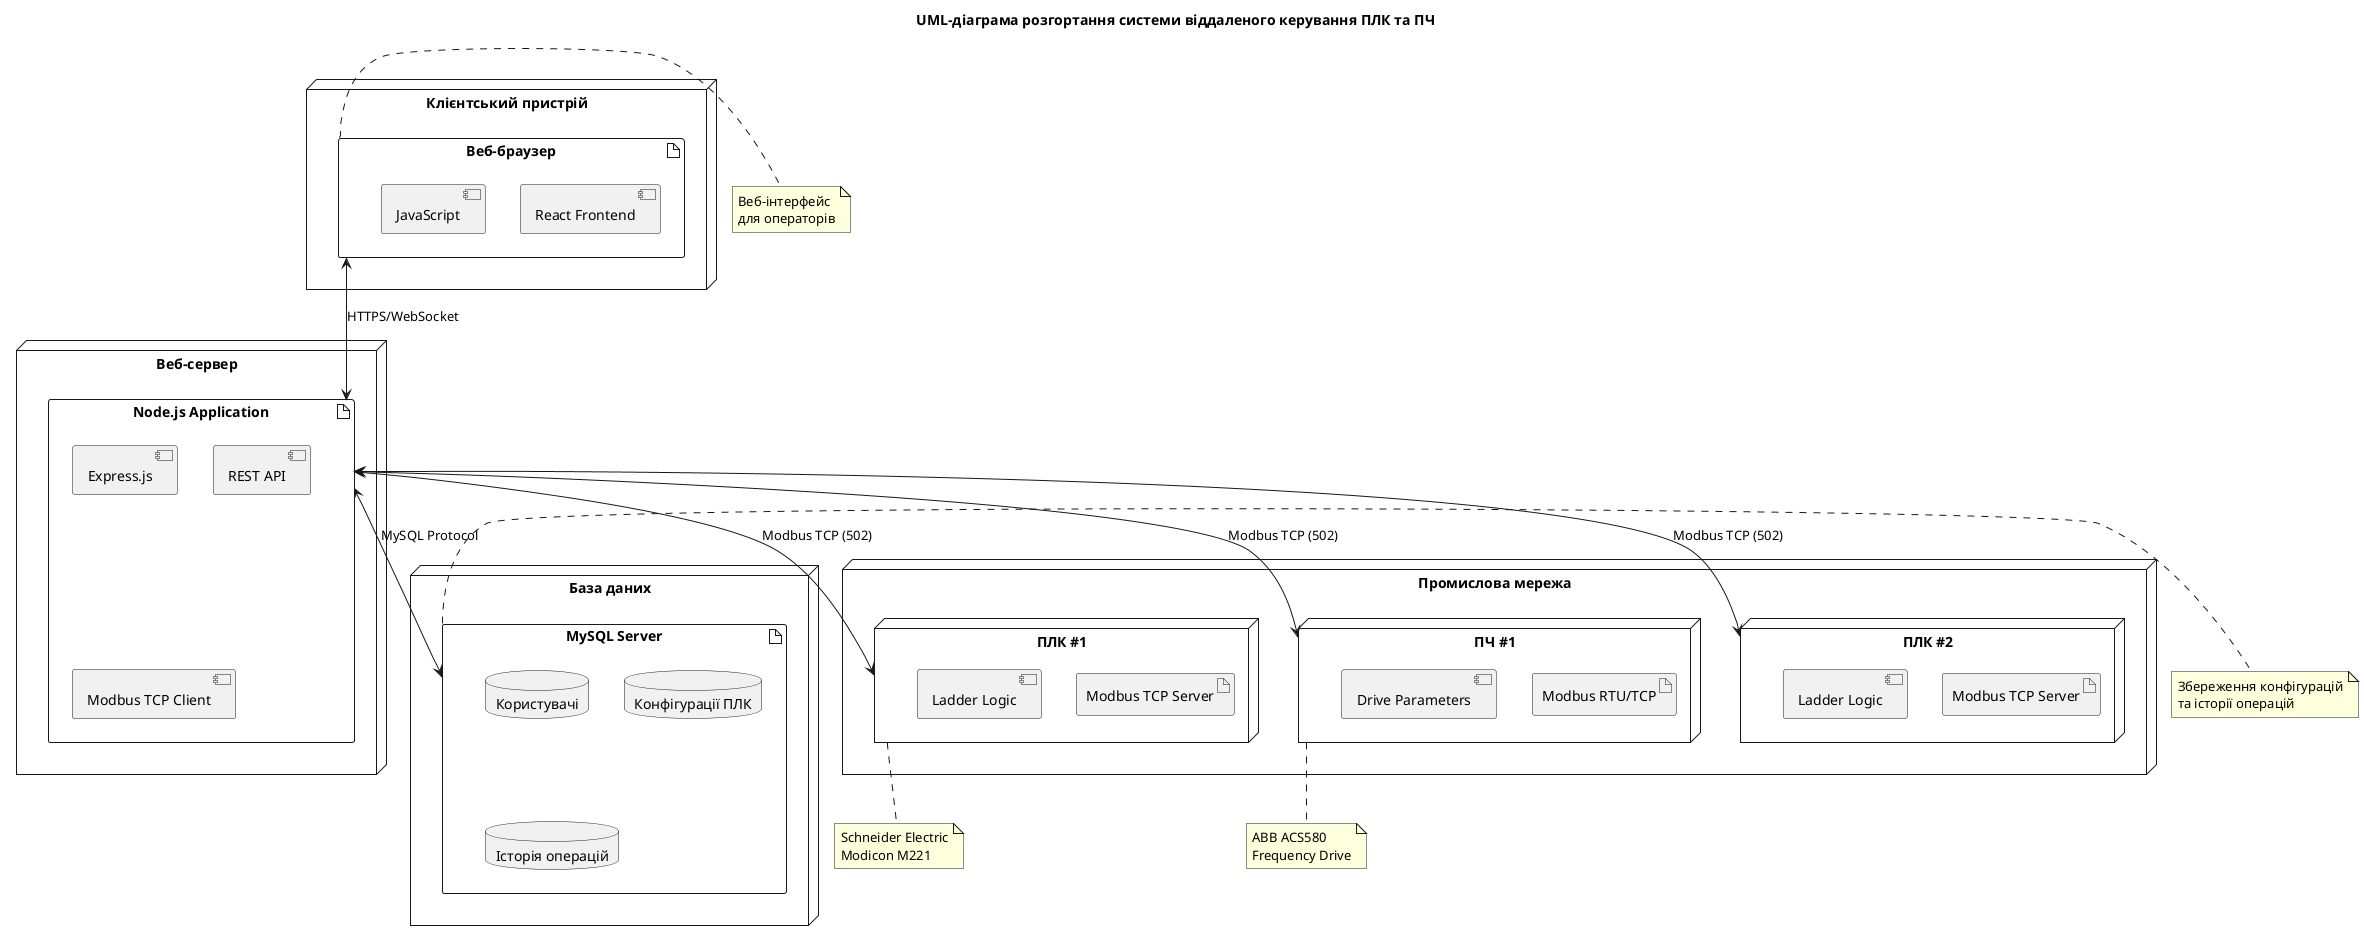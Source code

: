 @startuml
!define RECTANGLE class

title UML-діаграма розгортання системи віддаленого керування ПЛК та ПЧ

node "Клієнтський пристрій" {
    artifact "Веб-браузер" as browser {
        component "React Frontend" as react
        component "JavaScript" as js
    }
}

node "Веб-сервер" {
    artifact "Node.js Application" as nodejs {
        component "Express.js" as express
        component "REST API" as api
        component "Modbus TCP Client" as modbus_client
    }
}

node "База даних" {
    artifact "MySQL Server" as mysql {
        database "Користувачі" as users_db
        database "Конфігурації ПЛК" as config_db
        database "Історія операцій" as history_db
    }
}

node "Промислова мережа" {
    node "ПЛК #1" as plc1 {
        artifact "Modbus TCP Server" as modbus_plc1
        component "Ladder Logic" as logic1
    }
    
    node "ПЧ #1" as vfd1 {
        artifact "Modbus RTU/TCP" as modbus_vfd1
        component "Drive Parameters" as params1
    }
    
    node "ПЛК #2" as plc2 {
        artifact "Modbus TCP Server" as modbus_plc2
        component "Ladder Logic" as logic2
    }
}

' Зв'язки
browser <--> nodejs : HTTPS/WebSocket
nodejs <--> mysql : MySQL Protocol
nodejs <--> plc1 : Modbus TCP (502)
nodejs <--> vfd1 : Modbus TCP (502)
nodejs <--> plc2 : Modbus TCP (502)

' Додаткові примітки
note right of browser : Веб-інтерфейс\nдля операторів
note right of mysql : Збереження конфігурацій\nта історії операцій
note bottom of plc1 : Schneider Electric\nModicon M221
note bottom of vfd1 : ABB ACS580\nFrequency Drive

@enduml